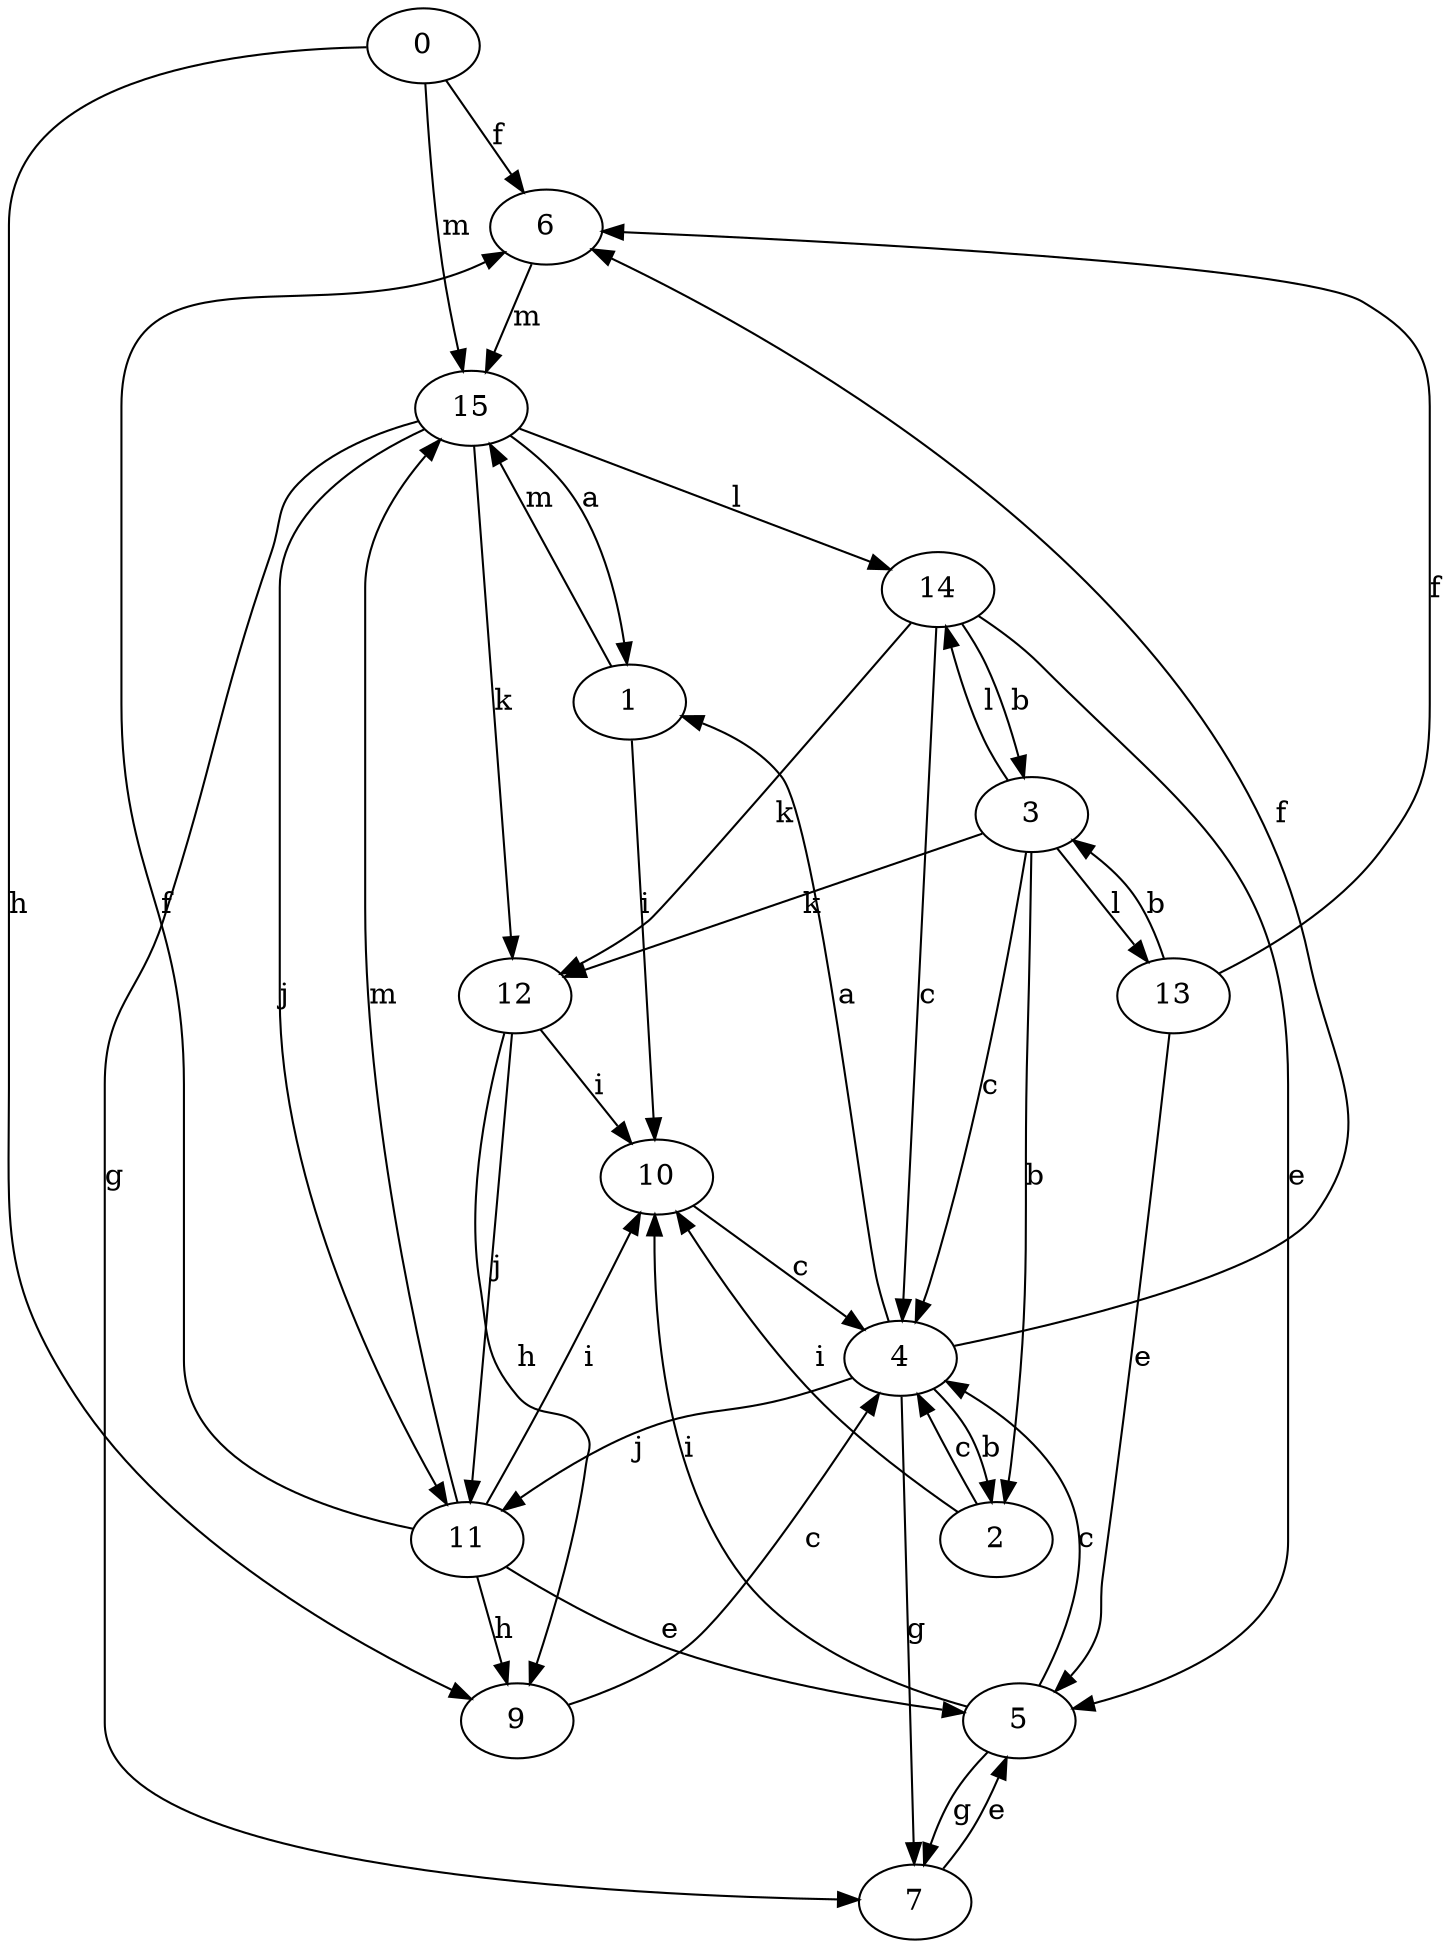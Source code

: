 strict digraph  {
0;
1;
2;
3;
4;
5;
6;
7;
9;
10;
11;
12;
13;
14;
15;
0 -> 6  [label=f];
0 -> 9  [label=h];
0 -> 15  [label=m];
1 -> 10  [label=i];
1 -> 15  [label=m];
2 -> 4  [label=c];
2 -> 10  [label=i];
3 -> 2  [label=b];
3 -> 4  [label=c];
3 -> 12  [label=k];
3 -> 13  [label=l];
3 -> 14  [label=l];
4 -> 1  [label=a];
4 -> 2  [label=b];
4 -> 6  [label=f];
4 -> 7  [label=g];
4 -> 11  [label=j];
5 -> 4  [label=c];
5 -> 7  [label=g];
5 -> 10  [label=i];
6 -> 15  [label=m];
7 -> 5  [label=e];
9 -> 4  [label=c];
10 -> 4  [label=c];
11 -> 5  [label=e];
11 -> 6  [label=f];
11 -> 9  [label=h];
11 -> 10  [label=i];
11 -> 15  [label=m];
12 -> 9  [label=h];
12 -> 10  [label=i];
12 -> 11  [label=j];
13 -> 3  [label=b];
13 -> 5  [label=e];
13 -> 6  [label=f];
14 -> 3  [label=b];
14 -> 4  [label=c];
14 -> 5  [label=e];
14 -> 12  [label=k];
15 -> 1  [label=a];
15 -> 7  [label=g];
15 -> 11  [label=j];
15 -> 12  [label=k];
15 -> 14  [label=l];
}
